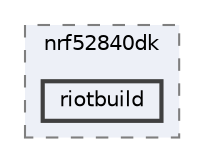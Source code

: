 digraph "/home/mj/Desktop/IoT-Chat-Digitalization/TextYourIoTDevice/bin/nrf52840dk/riotbuild"
{
 // LATEX_PDF_SIZE
  bgcolor="transparent";
  edge [fontname=Helvetica,fontsize=10,labelfontname=Helvetica,labelfontsize=10];
  node [fontname=Helvetica,fontsize=10,shape=box,height=0.2,width=0.4];
  compound=true
  subgraph clusterdir_0c725116918d2e080617d882693859a8 {
    graph [ bgcolor="#edf0f7", pencolor="grey50", label="nrf52840dk", fontname=Helvetica,fontsize=10 style="filled,dashed", URL="dir_0c725116918d2e080617d882693859a8.html",tooltip=""]
  dir_544dabf01ea3ddc9dc3ad7cdf640c0ab [label="riotbuild", fillcolor="#edf0f7", color="grey25", style="filled,bold", URL="dir_544dabf01ea3ddc9dc3ad7cdf640c0ab.html",tooltip=""];
  }
}
